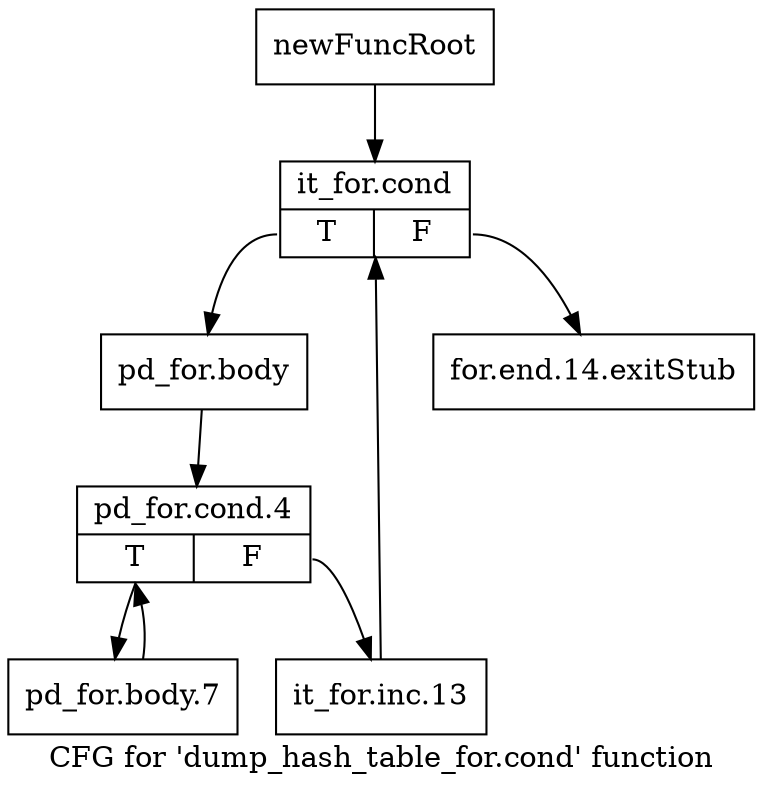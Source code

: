 digraph "CFG for 'dump_hash_table_for.cond' function" {
	label="CFG for 'dump_hash_table_for.cond' function";

	Node0xb1135a0 [shape=record,label="{newFuncRoot}"];
	Node0xb1135a0 -> Node0xb113640;
	Node0xb1135f0 [shape=record,label="{for.end.14.exitStub}"];
	Node0xb113640 [shape=record,label="{it_for.cond|{<s0>T|<s1>F}}"];
	Node0xb113640:s0 -> Node0xb113690;
	Node0xb113640:s1 -> Node0xb1135f0;
	Node0xb113690 [shape=record,label="{pd_for.body}"];
	Node0xb113690 -> Node0xb1136e0;
	Node0xb1136e0 [shape=record,label="{pd_for.cond.4|{<s0>T|<s1>F}}"];
	Node0xb1136e0:s0 -> Node0xb113780;
	Node0xb1136e0:s1 -> Node0xb113730;
	Node0xb113730 [shape=record,label="{it_for.inc.13}"];
	Node0xb113730 -> Node0xb113640;
	Node0xb113780 [shape=record,label="{pd_for.body.7}"];
	Node0xb113780 -> Node0xb1136e0;
}
